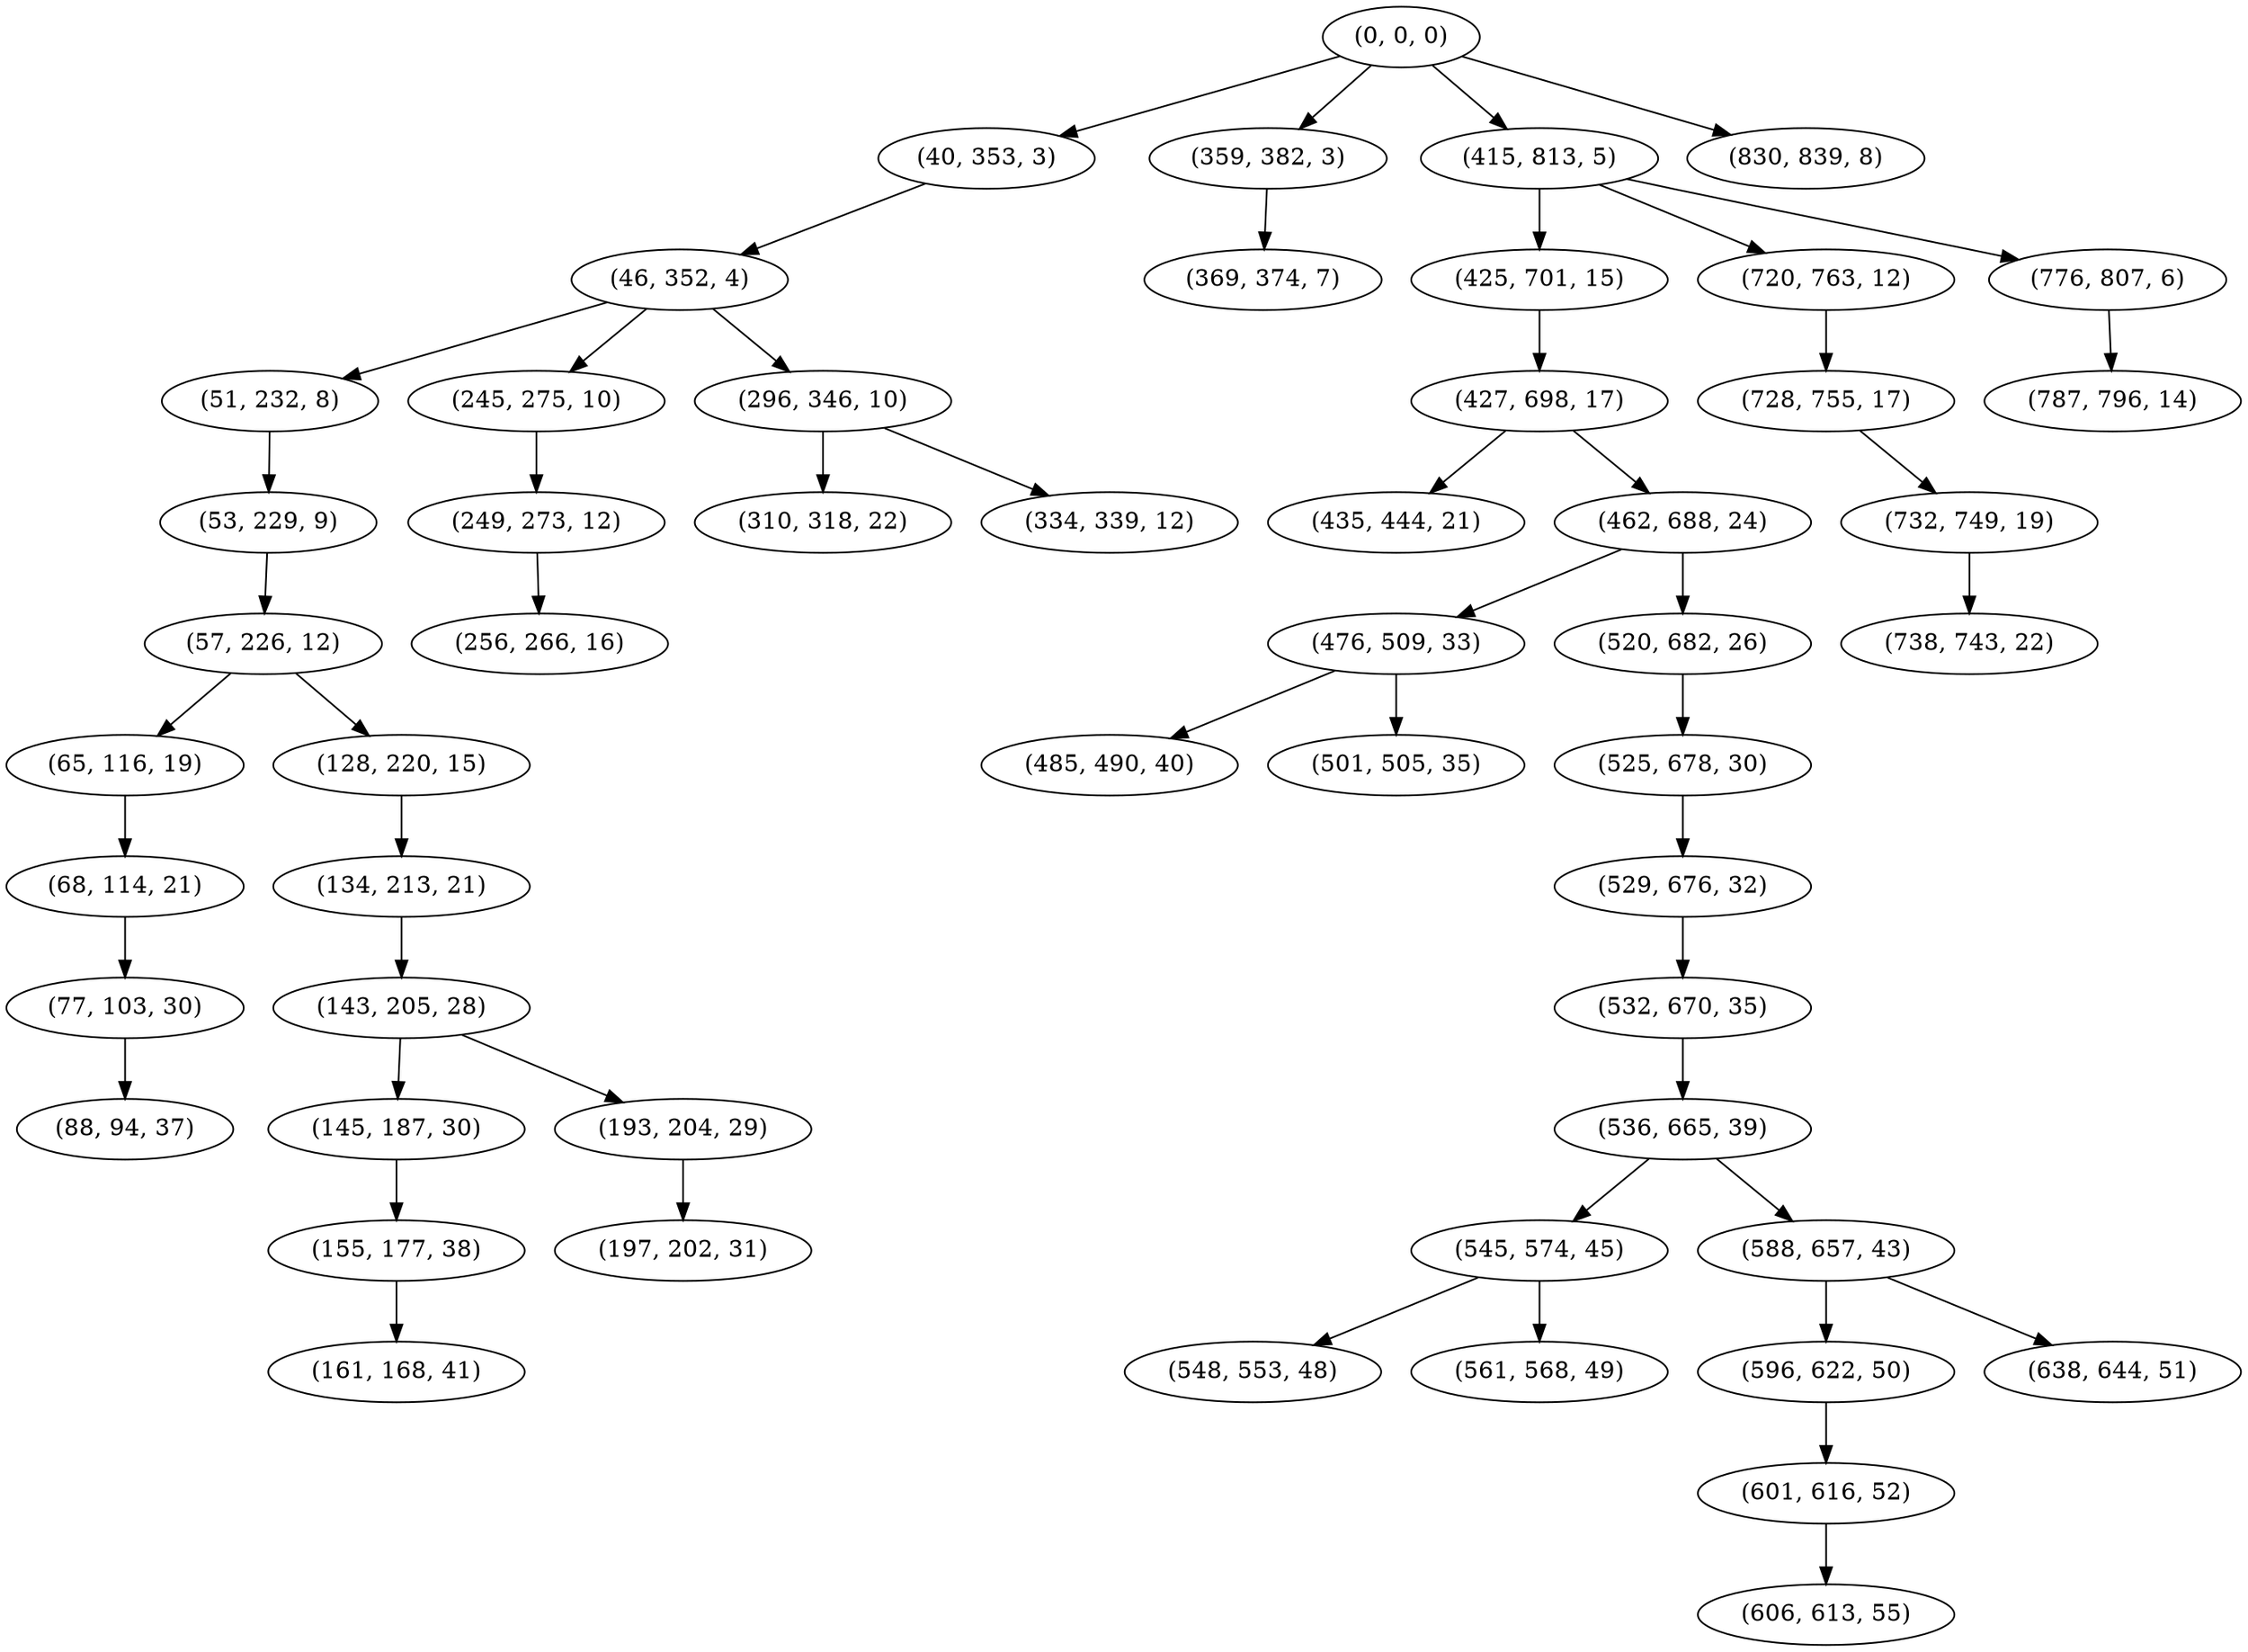 digraph tree {
    "(0, 0, 0)";
    "(40, 353, 3)";
    "(46, 352, 4)";
    "(51, 232, 8)";
    "(53, 229, 9)";
    "(57, 226, 12)";
    "(65, 116, 19)";
    "(68, 114, 21)";
    "(77, 103, 30)";
    "(88, 94, 37)";
    "(128, 220, 15)";
    "(134, 213, 21)";
    "(143, 205, 28)";
    "(145, 187, 30)";
    "(155, 177, 38)";
    "(161, 168, 41)";
    "(193, 204, 29)";
    "(197, 202, 31)";
    "(245, 275, 10)";
    "(249, 273, 12)";
    "(256, 266, 16)";
    "(296, 346, 10)";
    "(310, 318, 22)";
    "(334, 339, 12)";
    "(359, 382, 3)";
    "(369, 374, 7)";
    "(415, 813, 5)";
    "(425, 701, 15)";
    "(427, 698, 17)";
    "(435, 444, 21)";
    "(462, 688, 24)";
    "(476, 509, 33)";
    "(485, 490, 40)";
    "(501, 505, 35)";
    "(520, 682, 26)";
    "(525, 678, 30)";
    "(529, 676, 32)";
    "(532, 670, 35)";
    "(536, 665, 39)";
    "(545, 574, 45)";
    "(548, 553, 48)";
    "(561, 568, 49)";
    "(588, 657, 43)";
    "(596, 622, 50)";
    "(601, 616, 52)";
    "(606, 613, 55)";
    "(638, 644, 51)";
    "(720, 763, 12)";
    "(728, 755, 17)";
    "(732, 749, 19)";
    "(738, 743, 22)";
    "(776, 807, 6)";
    "(787, 796, 14)";
    "(830, 839, 8)";
    "(0, 0, 0)" -> "(40, 353, 3)";
    "(0, 0, 0)" -> "(359, 382, 3)";
    "(0, 0, 0)" -> "(415, 813, 5)";
    "(0, 0, 0)" -> "(830, 839, 8)";
    "(40, 353, 3)" -> "(46, 352, 4)";
    "(46, 352, 4)" -> "(51, 232, 8)";
    "(46, 352, 4)" -> "(245, 275, 10)";
    "(46, 352, 4)" -> "(296, 346, 10)";
    "(51, 232, 8)" -> "(53, 229, 9)";
    "(53, 229, 9)" -> "(57, 226, 12)";
    "(57, 226, 12)" -> "(65, 116, 19)";
    "(57, 226, 12)" -> "(128, 220, 15)";
    "(65, 116, 19)" -> "(68, 114, 21)";
    "(68, 114, 21)" -> "(77, 103, 30)";
    "(77, 103, 30)" -> "(88, 94, 37)";
    "(128, 220, 15)" -> "(134, 213, 21)";
    "(134, 213, 21)" -> "(143, 205, 28)";
    "(143, 205, 28)" -> "(145, 187, 30)";
    "(143, 205, 28)" -> "(193, 204, 29)";
    "(145, 187, 30)" -> "(155, 177, 38)";
    "(155, 177, 38)" -> "(161, 168, 41)";
    "(193, 204, 29)" -> "(197, 202, 31)";
    "(245, 275, 10)" -> "(249, 273, 12)";
    "(249, 273, 12)" -> "(256, 266, 16)";
    "(296, 346, 10)" -> "(310, 318, 22)";
    "(296, 346, 10)" -> "(334, 339, 12)";
    "(359, 382, 3)" -> "(369, 374, 7)";
    "(415, 813, 5)" -> "(425, 701, 15)";
    "(415, 813, 5)" -> "(720, 763, 12)";
    "(415, 813, 5)" -> "(776, 807, 6)";
    "(425, 701, 15)" -> "(427, 698, 17)";
    "(427, 698, 17)" -> "(435, 444, 21)";
    "(427, 698, 17)" -> "(462, 688, 24)";
    "(462, 688, 24)" -> "(476, 509, 33)";
    "(462, 688, 24)" -> "(520, 682, 26)";
    "(476, 509, 33)" -> "(485, 490, 40)";
    "(476, 509, 33)" -> "(501, 505, 35)";
    "(520, 682, 26)" -> "(525, 678, 30)";
    "(525, 678, 30)" -> "(529, 676, 32)";
    "(529, 676, 32)" -> "(532, 670, 35)";
    "(532, 670, 35)" -> "(536, 665, 39)";
    "(536, 665, 39)" -> "(545, 574, 45)";
    "(536, 665, 39)" -> "(588, 657, 43)";
    "(545, 574, 45)" -> "(548, 553, 48)";
    "(545, 574, 45)" -> "(561, 568, 49)";
    "(588, 657, 43)" -> "(596, 622, 50)";
    "(588, 657, 43)" -> "(638, 644, 51)";
    "(596, 622, 50)" -> "(601, 616, 52)";
    "(601, 616, 52)" -> "(606, 613, 55)";
    "(720, 763, 12)" -> "(728, 755, 17)";
    "(728, 755, 17)" -> "(732, 749, 19)";
    "(732, 749, 19)" -> "(738, 743, 22)";
    "(776, 807, 6)" -> "(787, 796, 14)";
}
